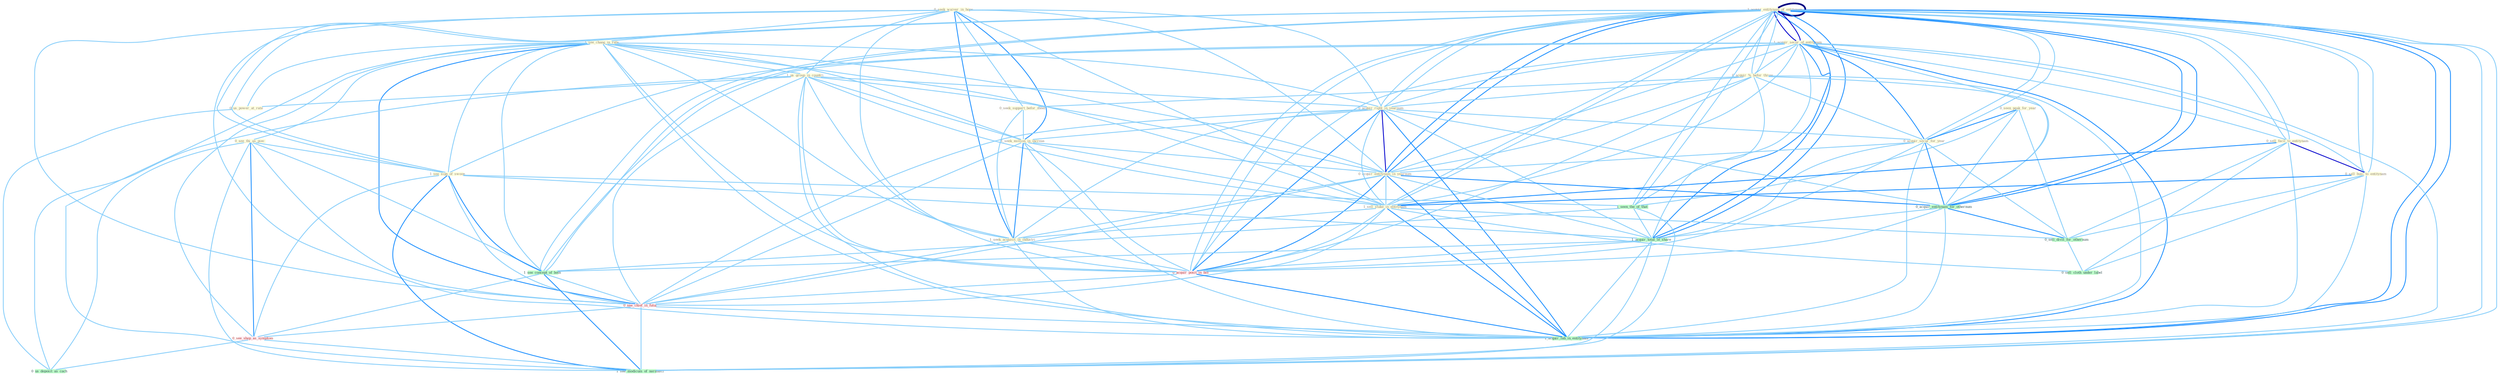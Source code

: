Graph G{ 
    node
    [shape=polygon,style=filled,width=.5,height=.06,color="#BDFCC9",fixedsize=true,fontsize=4,
    fontcolor="#2f4f4f"];
    {node
    [color="#ffffe0", fontcolor="#8b7d6b"] "0_seek_waiver_in_hope " "1_see_chang_in_rate " "1_acquir_entitynam_of_entitynam " "1_us_group_in_countri " "0_see_thi_as_piec " "1_acquir_secur_of_entitynam " "0_acquir_%_befor_throw " "0_seek_support_befor_meet " "1_acquir_entitynam_of_entitynam " "0_acquir_right_in_yearnum " "1_seek_million_in_increas " "0_seen_peak_for_year " "1_see_sign_of_swoon " "0_acquir_secur_for_year " "0_us_power_at_rate " "0_sell_facil_to_entitynam " "0_acquir_entitynam_in_yearnum " "0_sell_busi_to_entitynam " "1_sell_stake_in_entitynam " "1_seek_acquisit_in_industri "}
{node [color="#fff0f5", fontcolor="#b22222"] "0_acquir_posit_in_bid " "0_see_chief_in_futur " "0_see_shop_as_symptom "}
edge [color="#B0E2FF"];

	"0_seek_waiver_in_hope " -- "1_see_chang_in_rate " [w="1", color="#87cefa" ];
	"0_seek_waiver_in_hope " -- "1_us_group_in_countri " [w="1", color="#87cefa" ];
	"0_seek_waiver_in_hope " -- "0_seek_support_befor_meet " [w="1", color="#87cefa" ];
	"0_seek_waiver_in_hope " -- "0_acquir_right_in_yearnum " [w="1", color="#87cefa" ];
	"0_seek_waiver_in_hope " -- "1_seek_million_in_increas " [w="2", color="#1e90ff" , len=0.8];
	"0_seek_waiver_in_hope " -- "0_acquir_entitynam_in_yearnum " [w="1", color="#87cefa" ];
	"0_seek_waiver_in_hope " -- "1_sell_stake_in_entitynam " [w="1", color="#87cefa" ];
	"0_seek_waiver_in_hope " -- "1_seek_acquisit_in_industri " [w="2", color="#1e90ff" , len=0.8];
	"0_seek_waiver_in_hope " -- "0_acquir_posit_in_bid " [w="1", color="#87cefa" ];
	"0_seek_waiver_in_hope " -- "0_see_chief_in_futur " [w="1", color="#87cefa" ];
	"0_seek_waiver_in_hope " -- "1_acquir_lab_in_entitynam " [w="1", color="#87cefa" ];
	"1_see_chang_in_rate " -- "1_us_group_in_countri " [w="1", color="#87cefa" ];
	"1_see_chang_in_rate " -- "0_see_thi_as_piec " [w="1", color="#87cefa" ];
	"1_see_chang_in_rate " -- "0_acquir_right_in_yearnum " [w="1", color="#87cefa" ];
	"1_see_chang_in_rate " -- "1_seek_million_in_increas " [w="1", color="#87cefa" ];
	"1_see_chang_in_rate " -- "1_see_sign_of_swoon " [w="1", color="#87cefa" ];
	"1_see_chang_in_rate " -- "0_us_power_at_rate " [w="1", color="#87cefa" ];
	"1_see_chang_in_rate " -- "0_acquir_entitynam_in_yearnum " [w="1", color="#87cefa" ];
	"1_see_chang_in_rate " -- "1_sell_stake_in_entitynam " [w="1", color="#87cefa" ];
	"1_see_chang_in_rate " -- "1_seek_acquisit_in_industri " [w="1", color="#87cefa" ];
	"1_see_chang_in_rate " -- "0_acquir_posit_in_bid " [w="1", color="#87cefa" ];
	"1_see_chang_in_rate " -- "1_see_concept_of_both " [w="1", color="#87cefa" ];
	"1_see_chang_in_rate " -- "0_see_chief_in_futur " [w="2", color="#1e90ff" , len=0.8];
	"1_see_chang_in_rate " -- "0_see_shop_as_symptom " [w="1", color="#87cefa" ];
	"1_see_chang_in_rate " -- "1_acquir_lab_in_entitynam " [w="1", color="#87cefa" ];
	"1_see_chang_in_rate " -- "1_see_modicum_of_normalci " [w="1", color="#87cefa" ];
	"1_acquir_entitynam_of_entitynam " -- "1_acquir_secur_of_entitynam " [w="3", color="#0000cd" , len=0.6];
	"1_acquir_entitynam_of_entitynam " -- "0_acquir_%_befor_throw " [w="1", color="#87cefa" ];
	"1_acquir_entitynam_of_entitynam " -- "1_acquir_entitynam_of_entitynam " [w="4", style=bold, color="#000080", len=0.4];
	"1_acquir_entitynam_of_entitynam " -- "0_acquir_right_in_yearnum " [w="1", color="#87cefa" ];
	"1_acquir_entitynam_of_entitynam " -- "1_see_sign_of_swoon " [w="1", color="#87cefa" ];
	"1_acquir_entitynam_of_entitynam " -- "0_acquir_secur_for_year " [w="1", color="#87cefa" ];
	"1_acquir_entitynam_of_entitynam " -- "0_sell_facil_to_entitynam " [w="1", color="#87cefa" ];
	"1_acquir_entitynam_of_entitynam " -- "0_acquir_entitynam_in_yearnum " [w="2", color="#1e90ff" , len=0.8];
	"1_acquir_entitynam_of_entitynam " -- "0_sell_busi_to_entitynam " [w="1", color="#87cefa" ];
	"1_acquir_entitynam_of_entitynam " -- "1_sell_stake_in_entitynam " [w="1", color="#87cefa" ];
	"1_acquir_entitynam_of_entitynam " -- "0_acquir_entitynam_for_othernum " [w="2", color="#1e90ff" , len=0.8];
	"1_acquir_entitynam_of_entitynam " -- "1_seen_the_of_that " [w="1", color="#87cefa" ];
	"1_acquir_entitynam_of_entitynam " -- "1_acquir_total_of_share " [w="2", color="#1e90ff" , len=0.8];
	"1_acquir_entitynam_of_entitynam " -- "0_acquir_posit_in_bid " [w="1", color="#87cefa" ];
	"1_acquir_entitynam_of_entitynam " -- "1_see_concept_of_both " [w="1", color="#87cefa" ];
	"1_acquir_entitynam_of_entitynam " -- "1_acquir_lab_in_entitynam " [w="2", color="#1e90ff" , len=0.8];
	"1_acquir_entitynam_of_entitynam " -- "1_see_modicum_of_normalci " [w="1", color="#87cefa" ];
	"1_us_group_in_countri " -- "0_acquir_right_in_yearnum " [w="1", color="#87cefa" ];
	"1_us_group_in_countri " -- "1_seek_million_in_increas " [w="1", color="#87cefa" ];
	"1_us_group_in_countri " -- "0_us_power_at_rate " [w="1", color="#87cefa" ];
	"1_us_group_in_countri " -- "0_acquir_entitynam_in_yearnum " [w="1", color="#87cefa" ];
	"1_us_group_in_countri " -- "1_sell_stake_in_entitynam " [w="1", color="#87cefa" ];
	"1_us_group_in_countri " -- "1_seek_acquisit_in_industri " [w="1", color="#87cefa" ];
	"1_us_group_in_countri " -- "0_acquir_posit_in_bid " [w="1", color="#87cefa" ];
	"1_us_group_in_countri " -- "0_see_chief_in_futur " [w="1", color="#87cefa" ];
	"1_us_group_in_countri " -- "1_acquir_lab_in_entitynam " [w="1", color="#87cefa" ];
	"1_us_group_in_countri " -- "0_us_deposit_as_cach " [w="1", color="#87cefa" ];
	"0_see_thi_as_piec " -- "1_see_sign_of_swoon " [w="1", color="#87cefa" ];
	"0_see_thi_as_piec " -- "1_see_concept_of_both " [w="1", color="#87cefa" ];
	"0_see_thi_as_piec " -- "0_see_chief_in_futur " [w="1", color="#87cefa" ];
	"0_see_thi_as_piec " -- "0_see_shop_as_symptom " [w="2", color="#1e90ff" , len=0.8];
	"0_see_thi_as_piec " -- "0_us_deposit_as_cach " [w="1", color="#87cefa" ];
	"0_see_thi_as_piec " -- "1_see_modicum_of_normalci " [w="1", color="#87cefa" ];
	"1_acquir_secur_of_entitynam " -- "0_acquir_%_befor_throw " [w="1", color="#87cefa" ];
	"1_acquir_secur_of_entitynam " -- "1_acquir_entitynam_of_entitynam " [w="3", color="#0000cd" , len=0.6];
	"1_acquir_secur_of_entitynam " -- "0_acquir_right_in_yearnum " [w="1", color="#87cefa" ];
	"1_acquir_secur_of_entitynam " -- "1_see_sign_of_swoon " [w="1", color="#87cefa" ];
	"1_acquir_secur_of_entitynam " -- "0_acquir_secur_for_year " [w="2", color="#1e90ff" , len=0.8];
	"1_acquir_secur_of_entitynam " -- "0_sell_facil_to_entitynam " [w="1", color="#87cefa" ];
	"1_acquir_secur_of_entitynam " -- "0_acquir_entitynam_in_yearnum " [w="1", color="#87cefa" ];
	"1_acquir_secur_of_entitynam " -- "0_sell_busi_to_entitynam " [w="1", color="#87cefa" ];
	"1_acquir_secur_of_entitynam " -- "1_sell_stake_in_entitynam " [w="1", color="#87cefa" ];
	"1_acquir_secur_of_entitynam " -- "0_acquir_entitynam_for_othernum " [w="1", color="#87cefa" ];
	"1_acquir_secur_of_entitynam " -- "1_seen_the_of_that " [w="1", color="#87cefa" ];
	"1_acquir_secur_of_entitynam " -- "1_acquir_total_of_share " [w="2", color="#1e90ff" , len=0.8];
	"1_acquir_secur_of_entitynam " -- "0_acquir_posit_in_bid " [w="1", color="#87cefa" ];
	"1_acquir_secur_of_entitynam " -- "1_see_concept_of_both " [w="1", color="#87cefa" ];
	"1_acquir_secur_of_entitynam " -- "1_acquir_lab_in_entitynam " [w="2", color="#1e90ff" , len=0.8];
	"1_acquir_secur_of_entitynam " -- "1_see_modicum_of_normalci " [w="1", color="#87cefa" ];
	"0_acquir_%_befor_throw " -- "0_seek_support_befor_meet " [w="1", color="#87cefa" ];
	"0_acquir_%_befor_throw " -- "1_acquir_entitynam_of_entitynam " [w="1", color="#87cefa" ];
	"0_acquir_%_befor_throw " -- "0_acquir_right_in_yearnum " [w="1", color="#87cefa" ];
	"0_acquir_%_befor_throw " -- "0_acquir_secur_for_year " [w="1", color="#87cefa" ];
	"0_acquir_%_befor_throw " -- "0_acquir_entitynam_in_yearnum " [w="1", color="#87cefa" ];
	"0_acquir_%_befor_throw " -- "0_acquir_entitynam_for_othernum " [w="1", color="#87cefa" ];
	"0_acquir_%_befor_throw " -- "1_acquir_total_of_share " [w="1", color="#87cefa" ];
	"0_acquir_%_befor_throw " -- "0_acquir_posit_in_bid " [w="1", color="#87cefa" ];
	"0_acquir_%_befor_throw " -- "1_acquir_lab_in_entitynam " [w="1", color="#87cefa" ];
	"0_seek_support_befor_meet " -- "1_seek_million_in_increas " [w="1", color="#87cefa" ];
	"0_seek_support_befor_meet " -- "1_seek_acquisit_in_industri " [w="1", color="#87cefa" ];
	"1_acquir_entitynam_of_entitynam " -- "0_acquir_right_in_yearnum " [w="1", color="#87cefa" ];
	"1_acquir_entitynam_of_entitynam " -- "1_see_sign_of_swoon " [w="1", color="#87cefa" ];
	"1_acquir_entitynam_of_entitynam " -- "0_acquir_secur_for_year " [w="1", color="#87cefa" ];
	"1_acquir_entitynam_of_entitynam " -- "0_sell_facil_to_entitynam " [w="1", color="#87cefa" ];
	"1_acquir_entitynam_of_entitynam " -- "0_acquir_entitynam_in_yearnum " [w="2", color="#1e90ff" , len=0.8];
	"1_acquir_entitynam_of_entitynam " -- "0_sell_busi_to_entitynam " [w="1", color="#87cefa" ];
	"1_acquir_entitynam_of_entitynam " -- "1_sell_stake_in_entitynam " [w="1", color="#87cefa" ];
	"1_acquir_entitynam_of_entitynam " -- "0_acquir_entitynam_for_othernum " [w="2", color="#1e90ff" , len=0.8];
	"1_acquir_entitynam_of_entitynam " -- "1_seen_the_of_that " [w="1", color="#87cefa" ];
	"1_acquir_entitynam_of_entitynam " -- "1_acquir_total_of_share " [w="2", color="#1e90ff" , len=0.8];
	"1_acquir_entitynam_of_entitynam " -- "0_acquir_posit_in_bid " [w="1", color="#87cefa" ];
	"1_acquir_entitynam_of_entitynam " -- "1_see_concept_of_both " [w="1", color="#87cefa" ];
	"1_acquir_entitynam_of_entitynam " -- "1_acquir_lab_in_entitynam " [w="2", color="#1e90ff" , len=0.8];
	"1_acquir_entitynam_of_entitynam " -- "1_see_modicum_of_normalci " [w="1", color="#87cefa" ];
	"0_acquir_right_in_yearnum " -- "1_seek_million_in_increas " [w="1", color="#87cefa" ];
	"0_acquir_right_in_yearnum " -- "0_acquir_secur_for_year " [w="1", color="#87cefa" ];
	"0_acquir_right_in_yearnum " -- "0_acquir_entitynam_in_yearnum " [w="3", color="#0000cd" , len=0.6];
	"0_acquir_right_in_yearnum " -- "1_sell_stake_in_entitynam " [w="1", color="#87cefa" ];
	"0_acquir_right_in_yearnum " -- "1_seek_acquisit_in_industri " [w="1", color="#87cefa" ];
	"0_acquir_right_in_yearnum " -- "0_acquir_entitynam_for_othernum " [w="1", color="#87cefa" ];
	"0_acquir_right_in_yearnum " -- "1_acquir_total_of_share " [w="1", color="#87cefa" ];
	"0_acquir_right_in_yearnum " -- "0_acquir_posit_in_bid " [w="2", color="#1e90ff" , len=0.8];
	"0_acquir_right_in_yearnum " -- "0_see_chief_in_futur " [w="1", color="#87cefa" ];
	"0_acquir_right_in_yearnum " -- "1_acquir_lab_in_entitynam " [w="2", color="#1e90ff" , len=0.8];
	"1_seek_million_in_increas " -- "0_acquir_entitynam_in_yearnum " [w="1", color="#87cefa" ];
	"1_seek_million_in_increas " -- "1_sell_stake_in_entitynam " [w="1", color="#87cefa" ];
	"1_seek_million_in_increas " -- "1_seek_acquisit_in_industri " [w="2", color="#1e90ff" , len=0.8];
	"1_seek_million_in_increas " -- "0_acquir_posit_in_bid " [w="1", color="#87cefa" ];
	"1_seek_million_in_increas " -- "0_see_chief_in_futur " [w="1", color="#87cefa" ];
	"1_seek_million_in_increas " -- "1_acquir_lab_in_entitynam " [w="1", color="#87cefa" ];
	"0_seen_peak_for_year " -- "0_acquir_secur_for_year " [w="2", color="#1e90ff" , len=0.8];
	"0_seen_peak_for_year " -- "0_acquir_entitynam_for_othernum " [w="1", color="#87cefa" ];
	"0_seen_peak_for_year " -- "1_seen_the_of_that " [w="1", color="#87cefa" ];
	"0_seen_peak_for_year " -- "0_sell_divis_for_othernum " [w="1", color="#87cefa" ];
	"1_see_sign_of_swoon " -- "1_seen_the_of_that " [w="1", color="#87cefa" ];
	"1_see_sign_of_swoon " -- "1_acquir_total_of_share " [w="1", color="#87cefa" ];
	"1_see_sign_of_swoon " -- "1_see_concept_of_both " [w="2", color="#1e90ff" , len=0.8];
	"1_see_sign_of_swoon " -- "0_see_chief_in_futur " [w="1", color="#87cefa" ];
	"1_see_sign_of_swoon " -- "0_see_shop_as_symptom " [w="1", color="#87cefa" ];
	"1_see_sign_of_swoon " -- "1_see_modicum_of_normalci " [w="2", color="#1e90ff" , len=0.8];
	"0_acquir_secur_for_year " -- "0_acquir_entitynam_in_yearnum " [w="1", color="#87cefa" ];
	"0_acquir_secur_for_year " -- "0_acquir_entitynam_for_othernum " [w="2", color="#1e90ff" , len=0.8];
	"0_acquir_secur_for_year " -- "0_sell_divis_for_othernum " [w="1", color="#87cefa" ];
	"0_acquir_secur_for_year " -- "1_acquir_total_of_share " [w="1", color="#87cefa" ];
	"0_acquir_secur_for_year " -- "0_acquir_posit_in_bid " [w="1", color="#87cefa" ];
	"0_acquir_secur_for_year " -- "1_acquir_lab_in_entitynam " [w="1", color="#87cefa" ];
	"0_us_power_at_rate " -- "0_us_deposit_as_cach " [w="1", color="#87cefa" ];
	"0_sell_facil_to_entitynam " -- "0_sell_busi_to_entitynam " [w="3", color="#0000cd" , len=0.6];
	"0_sell_facil_to_entitynam " -- "1_sell_stake_in_entitynam " [w="2", color="#1e90ff" , len=0.8];
	"0_sell_facil_to_entitynam " -- "0_sell_divis_for_othernum " [w="1", color="#87cefa" ];
	"0_sell_facil_to_entitynam " -- "0_sell_cloth_under_label " [w="1", color="#87cefa" ];
	"0_sell_facil_to_entitynam " -- "1_acquir_lab_in_entitynam " [w="1", color="#87cefa" ];
	"0_acquir_entitynam_in_yearnum " -- "1_sell_stake_in_entitynam " [w="1", color="#87cefa" ];
	"0_acquir_entitynam_in_yearnum " -- "1_seek_acquisit_in_industri " [w="1", color="#87cefa" ];
	"0_acquir_entitynam_in_yearnum " -- "0_acquir_entitynam_for_othernum " [w="2", color="#1e90ff" , len=0.8];
	"0_acquir_entitynam_in_yearnum " -- "1_acquir_total_of_share " [w="1", color="#87cefa" ];
	"0_acquir_entitynam_in_yearnum " -- "0_acquir_posit_in_bid " [w="2", color="#1e90ff" , len=0.8];
	"0_acquir_entitynam_in_yearnum " -- "0_see_chief_in_futur " [w="1", color="#87cefa" ];
	"0_acquir_entitynam_in_yearnum " -- "1_acquir_lab_in_entitynam " [w="2", color="#1e90ff" , len=0.8];
	"0_sell_busi_to_entitynam " -- "1_sell_stake_in_entitynam " [w="2", color="#1e90ff" , len=0.8];
	"0_sell_busi_to_entitynam " -- "0_sell_divis_for_othernum " [w="1", color="#87cefa" ];
	"0_sell_busi_to_entitynam " -- "0_sell_cloth_under_label " [w="1", color="#87cefa" ];
	"0_sell_busi_to_entitynam " -- "1_acquir_lab_in_entitynam " [w="1", color="#87cefa" ];
	"1_sell_stake_in_entitynam " -- "1_seek_acquisit_in_industri " [w="1", color="#87cefa" ];
	"1_sell_stake_in_entitynam " -- "0_sell_divis_for_othernum " [w="1", color="#87cefa" ];
	"1_sell_stake_in_entitynam " -- "0_sell_cloth_under_label " [w="1", color="#87cefa" ];
	"1_sell_stake_in_entitynam " -- "0_acquir_posit_in_bid " [w="1", color="#87cefa" ];
	"1_sell_stake_in_entitynam " -- "0_see_chief_in_futur " [w="1", color="#87cefa" ];
	"1_sell_stake_in_entitynam " -- "1_acquir_lab_in_entitynam " [w="2", color="#1e90ff" , len=0.8];
	"1_seek_acquisit_in_industri " -- "0_acquir_posit_in_bid " [w="1", color="#87cefa" ];
	"1_seek_acquisit_in_industri " -- "0_see_chief_in_futur " [w="1", color="#87cefa" ];
	"1_seek_acquisit_in_industri " -- "1_acquir_lab_in_entitynam " [w="1", color="#87cefa" ];
	"0_acquir_entitynam_for_othernum " -- "0_sell_divis_for_othernum " [w="2", color="#1e90ff" , len=0.8];
	"0_acquir_entitynam_for_othernum " -- "1_acquir_total_of_share " [w="1", color="#87cefa" ];
	"0_acquir_entitynam_for_othernum " -- "0_acquir_posit_in_bid " [w="1", color="#87cefa" ];
	"0_acquir_entitynam_for_othernum " -- "1_acquir_lab_in_entitynam " [w="1", color="#87cefa" ];
	"1_seen_the_of_that " -- "1_acquir_total_of_share " [w="1", color="#87cefa" ];
	"1_seen_the_of_that " -- "1_see_concept_of_both " [w="1", color="#87cefa" ];
	"1_seen_the_of_that " -- "1_see_modicum_of_normalci " [w="1", color="#87cefa" ];
	"0_sell_divis_for_othernum " -- "0_sell_cloth_under_label " [w="1", color="#87cefa" ];
	"1_acquir_total_of_share " -- "0_acquir_posit_in_bid " [w="1", color="#87cefa" ];
	"1_acquir_total_of_share " -- "1_see_concept_of_both " [w="1", color="#87cefa" ];
	"1_acquir_total_of_share " -- "1_acquir_lab_in_entitynam " [w="1", color="#87cefa" ];
	"1_acquir_total_of_share " -- "1_see_modicum_of_normalci " [w="1", color="#87cefa" ];
	"0_acquir_posit_in_bid " -- "0_see_chief_in_futur " [w="1", color="#87cefa" ];
	"0_acquir_posit_in_bid " -- "1_acquir_lab_in_entitynam " [w="2", color="#1e90ff" , len=0.8];
	"1_see_concept_of_both " -- "0_see_chief_in_futur " [w="1", color="#87cefa" ];
	"1_see_concept_of_both " -- "0_see_shop_as_symptom " [w="1", color="#87cefa" ];
	"1_see_concept_of_both " -- "1_see_modicum_of_normalci " [w="2", color="#1e90ff" , len=0.8];
	"0_see_chief_in_futur " -- "0_see_shop_as_symptom " [w="1", color="#87cefa" ];
	"0_see_chief_in_futur " -- "1_acquir_lab_in_entitynam " [w="1", color="#87cefa" ];
	"0_see_chief_in_futur " -- "1_see_modicum_of_normalci " [w="1", color="#87cefa" ];
	"0_see_shop_as_symptom " -- "0_us_deposit_as_cach " [w="1", color="#87cefa" ];
	"0_see_shop_as_symptom " -- "1_see_modicum_of_normalci " [w="1", color="#87cefa" ];
}